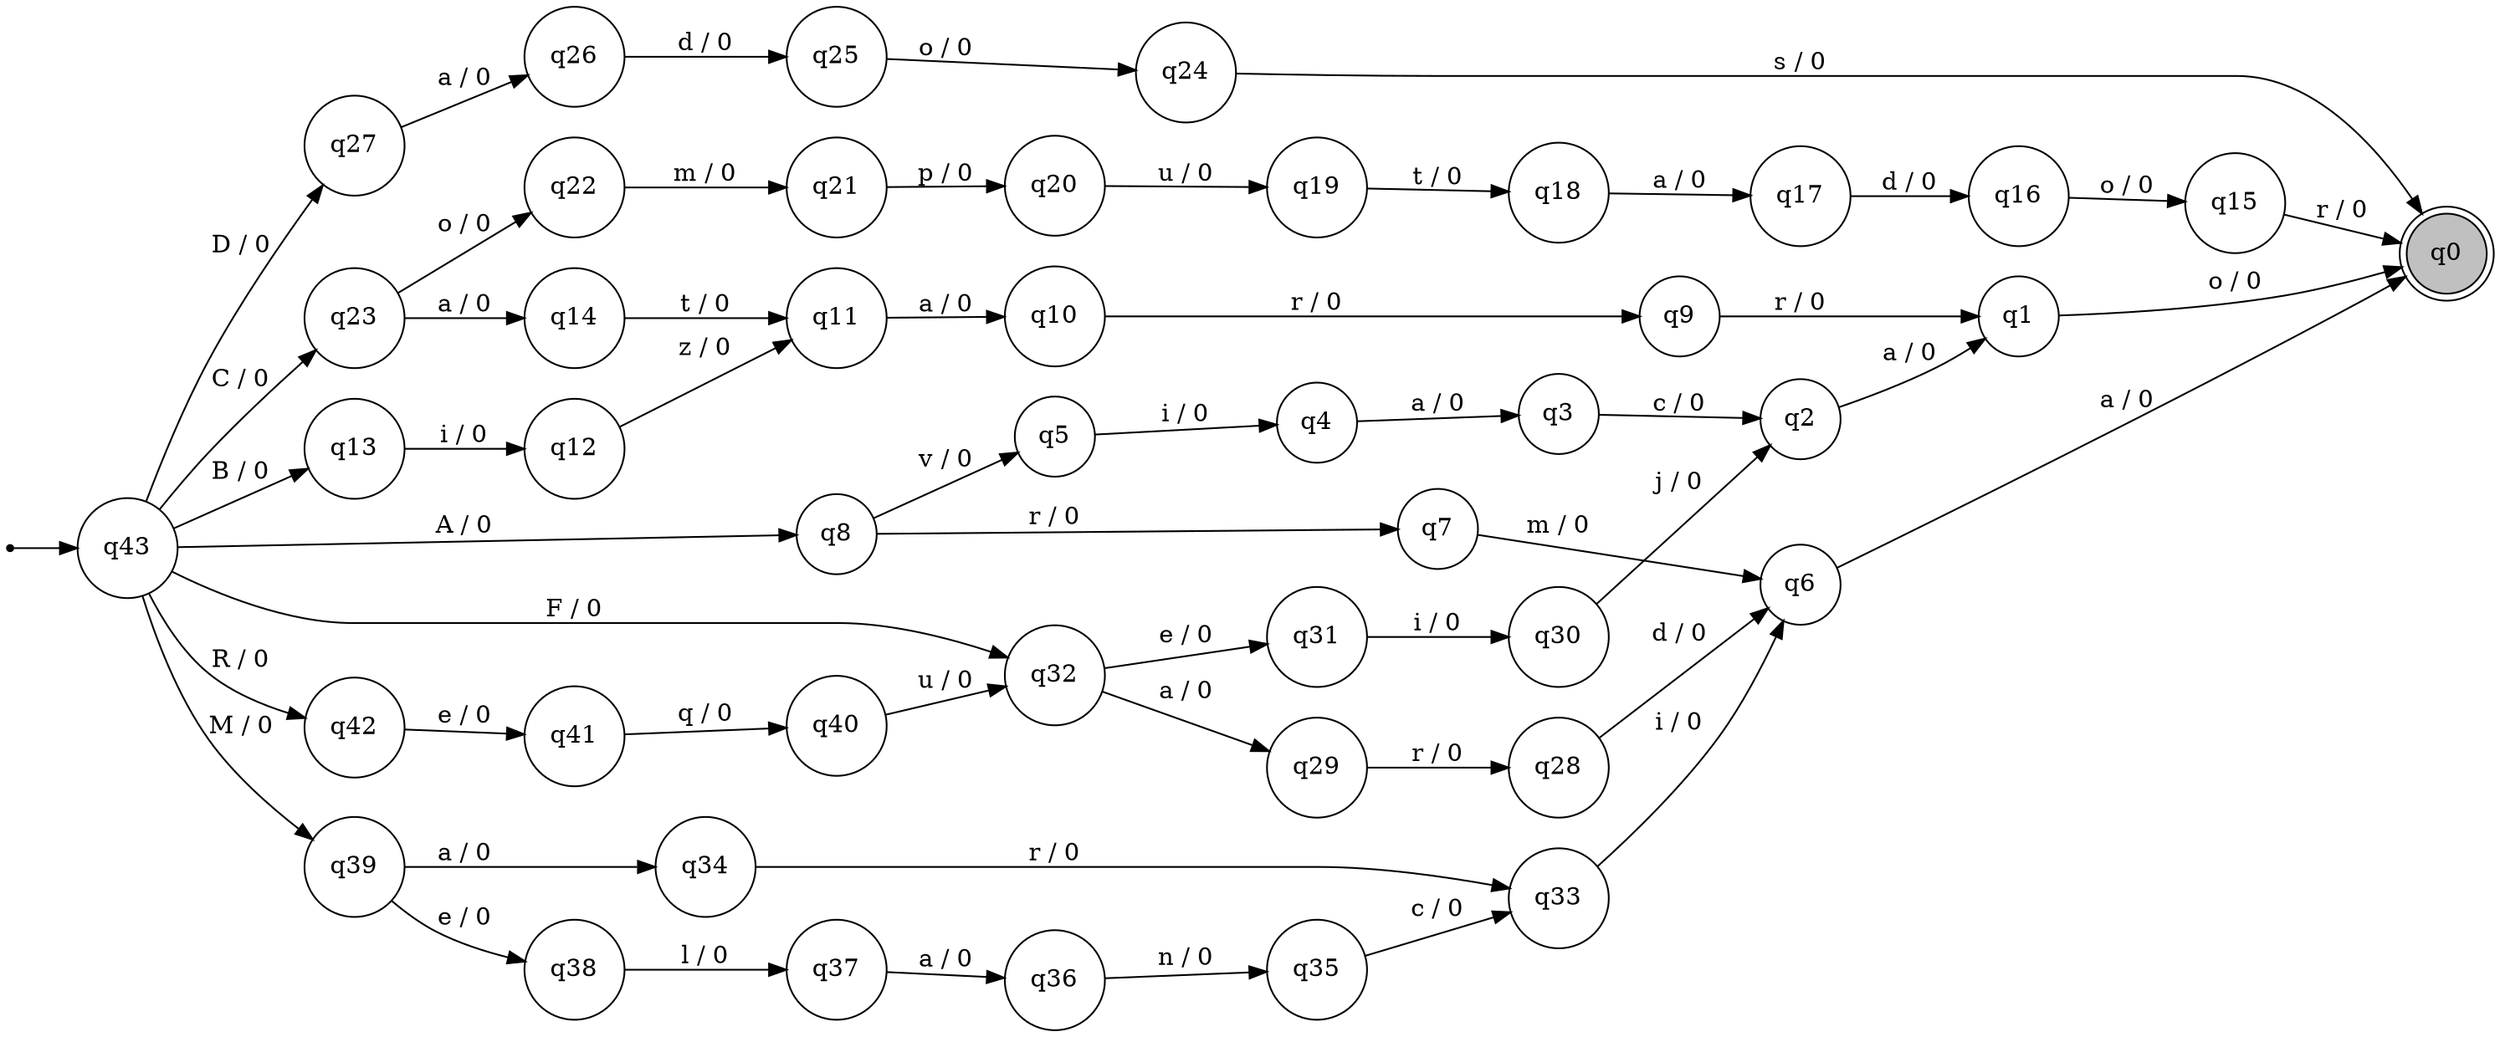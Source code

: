 digraph G {
rankdir=LR;
node [shape=circle];
ini [shape=point];
ini -> q43;
	q0 [label="q0"];
	q24 [label="q24"];
	q0 [label="q0"];
	q0 [shape=doublecircle];
	q0 [style=filled fillcolor=gray];
	q1 [label="q1"];
	q2 [label="q2"];
	q3 [label="q3"];
	q4 [label="q4"];
	q5 [label="q5"];
	q6 [label="q6"];
	q7 [label="q7"];
	q8 [label="q8"];
	q33 [label="q33"];
	q9 [label="q9"];
	q10 [label="q10"];
	q11 [label="q11"];
	q12 [label="q12"];
	q13 [label="q13"];
	q14 [label="q14"];
	q15 [label="q15"];
	q16 [label="q16"];
	q17 [label="q17"];
	q18 [label="q18"];
	q19 [label="q19"];
	q20 [label="q20"];
	q21 [label="q21"];
	q22 [label="q22"];
	q23 [label="q23"];
	q25 [label="q25"];
	q26 [label="q26"];
	q27 [label="q27"];
	q28 [label="q28"];
	q29 [label="q29"];
	q30 [label="q30"];
	q31 [label="q31"];
	q32 [label="q32"];
	q34 [label="q34"];
	q35 [label="q35"];
	q36 [label="q36"];
	q37 [label="q37"];
	q38 [label="q38"];
	q39 [label="q39"];
	q40 [label="q40"];
	q41 [label="q41"];
	q42 [label="q42"];
	q43 [label="q43"];
	q24 -> q0 [label="s / 0"];
	q1 -> q0 [label="o / 0"];
	q2 -> q1 [label="a / 0"];
	q3 -> q2 [label="c / 0"];
	q4 -> q3 [label="a / 0"];
	q5 -> q4 [label="i / 0"];
	q6 -> q0 [label="a / 0"];
	q7 -> q6 [label="m / 0"];
	q8 -> q7 [label="r / 0"];
	q8 -> q5 [label="v / 0"];
	q33 -> q6 [label="i / 0"];
	q9 -> q1 [label="r / 0"];
	q10 -> q9 [label="r / 0"];
	q11 -> q10 [label="a / 0"];
	q12 -> q11 [label="z / 0"];
	q13 -> q12 [label="i / 0"];
	q14 -> q11 [label="t / 0"];
	q15 -> q0 [label="r / 0"];
	q16 -> q15 [label="o / 0"];
	q17 -> q16 [label="d / 0"];
	q18 -> q17 [label="a / 0"];
	q19 -> q18 [label="t / 0"];
	q20 -> q19 [label="u / 0"];
	q21 -> q20 [label="p / 0"];
	q22 -> q21 [label="m / 0"];
	q23 -> q14 [label="a / 0"];
	q23 -> q22 [label="o / 0"];
	q25 -> q24 [label="o / 0"];
	q26 -> q25 [label="d / 0"];
	q27 -> q26 [label="a / 0"];
	q28 -> q6 [label="d / 0"];
	q29 -> q28 [label="r / 0"];
	q30 -> q2 [label="j / 0"];
	q31 -> q30 [label="i / 0"];
	q32 -> q29 [label="a / 0"];
	q32 -> q31 [label="e / 0"];
	q34 -> q33 [label="r / 0"];
	q35 -> q33 [label="c / 0"];
	q36 -> q35 [label="n / 0"];
	q37 -> q36 [label="a / 0"];
	q38 -> q37 [label="l / 0"];
	q39 -> q34 [label="a / 0"];
	q39 -> q38 [label="e / 0"];
	q40 -> q32 [label="u / 0"];
	q41 -> q40 [label="q / 0"];
	q42 -> q41 [label="e / 0"];
	q43 -> q8 [label="A / 0"];
	q43 -> q13 [label="B / 0"];
	q43 -> q23 [label="C / 0"];
	q43 -> q27 [label="D / 0"];
	q43 -> q32 [label="F / 0"];
	q43 -> q39 [label="M / 0"];
	q43 -> q42 [label="R / 0"];
}

